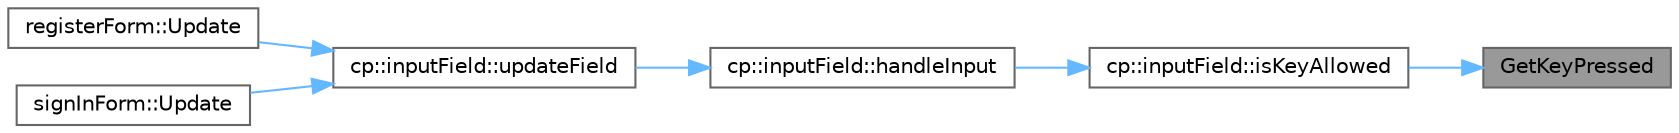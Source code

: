 digraph "GetKeyPressed"
{
 // INTERACTIVE_SVG=YES
 // LATEX_PDF_SIZE
  bgcolor="transparent";
  edge [fontname=Helvetica,fontsize=10,labelfontname=Helvetica,labelfontsize=10];
  node [fontname=Helvetica,fontsize=10,shape=box,height=0.2,width=0.4];
  rankdir="RL";
  Node1 [label="GetKeyPressed",height=0.2,width=0.4,color="gray40", fillcolor="grey60", style="filled", fontcolor="black",tooltip=" "];
  Node1 -> Node2 [dir="back",color="steelblue1",style="solid"];
  Node2 [label="cp::inputField::isKeyAllowed",height=0.2,width=0.4,color="grey40", fillcolor="white", style="filled",URL="$classcp_1_1input_field.html#ac2f5eb8e06c474ebb8478e252546c530",tooltip=" "];
  Node2 -> Node3 [dir="back",color="steelblue1",style="solid"];
  Node3 [label="cp::inputField::handleInput",height=0.2,width=0.4,color="grey40", fillcolor="white", style="filled",URL="$classcp_1_1input_field.html#af533e3c3e81db1c9ddd2bc1d7c8148cd",tooltip=" "];
  Node3 -> Node4 [dir="back",color="steelblue1",style="solid"];
  Node4 [label="cp::inputField::updateField",height=0.2,width=0.4,color="grey40", fillcolor="white", style="filled",URL="$classcp_1_1input_field.html#ab596e3d07ae045fac14193a94f1d6267",tooltip=" "];
  Node4 -> Node5 [dir="back",color="steelblue1",style="solid"];
  Node5 [label="registerForm::Update",height=0.2,width=0.4,color="grey40", fillcolor="white", style="filled",URL="$classregister_form.html#a550f3b9c17c6aaef5861bb00d1378bda",tooltip=" "];
  Node4 -> Node6 [dir="back",color="steelblue1",style="solid"];
  Node6 [label="signInForm::Update",height=0.2,width=0.4,color="grey40", fillcolor="white", style="filled",URL="$classsign_in_form.html#aa4a5117e37796f44a6dca571772ebf5b",tooltip=" "];
}
